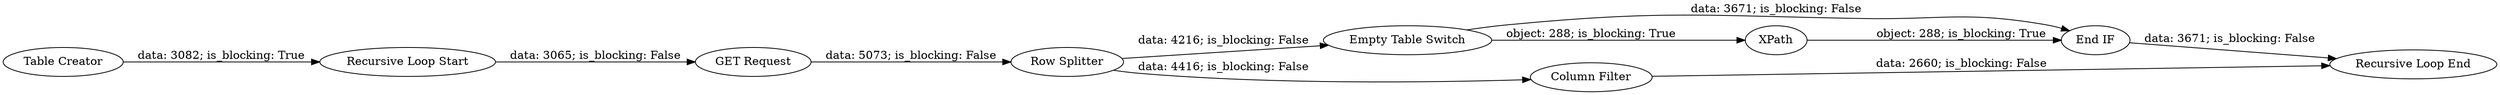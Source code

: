 digraph {
	"-5472643172128572627_18" [label="Recursive Loop Start"]
	"-5472643172128572627_20" [label="Row Splitter"]
	"-5472643172128572627_24" [label="End IF"]
	"-5472643172128572627_25" [label="Table Creator"]
	"-5472643172128572627_21" [label="Recursive Loop End"]
	"-5472643172128572627_23" [label="Empty Table Switch"]
	"-5472643172128572627_16" [label=XPath]
	"-5472643172128572627_22" [label="Column Filter"]
	"-5472643172128572627_19" [label="GET Request"]
	"-5472643172128572627_18" -> "-5472643172128572627_19" [label="data: 3065; is_blocking: False"]
	"-5472643172128572627_16" -> "-5472643172128572627_24" [label="object: 288; is_blocking: True"]
	"-5472643172128572627_19" -> "-5472643172128572627_20" [label="data: 5073; is_blocking: False"]
	"-5472643172128572627_20" -> "-5472643172128572627_22" [label="data: 4416; is_blocking: False"]
	"-5472643172128572627_20" -> "-5472643172128572627_23" [label="data: 4216; is_blocking: False"]
	"-5472643172128572627_23" -> "-5472643172128572627_24" [label="data: 3671; is_blocking: False"]
	"-5472643172128572627_25" -> "-5472643172128572627_18" [label="data: 3082; is_blocking: True"]
	"-5472643172128572627_23" -> "-5472643172128572627_16" [label="object: 288; is_blocking: True"]
	"-5472643172128572627_22" -> "-5472643172128572627_21" [label="data: 2660; is_blocking: False"]
	"-5472643172128572627_24" -> "-5472643172128572627_21" [label="data: 3671; is_blocking: False"]
	rankdir=LR
}
